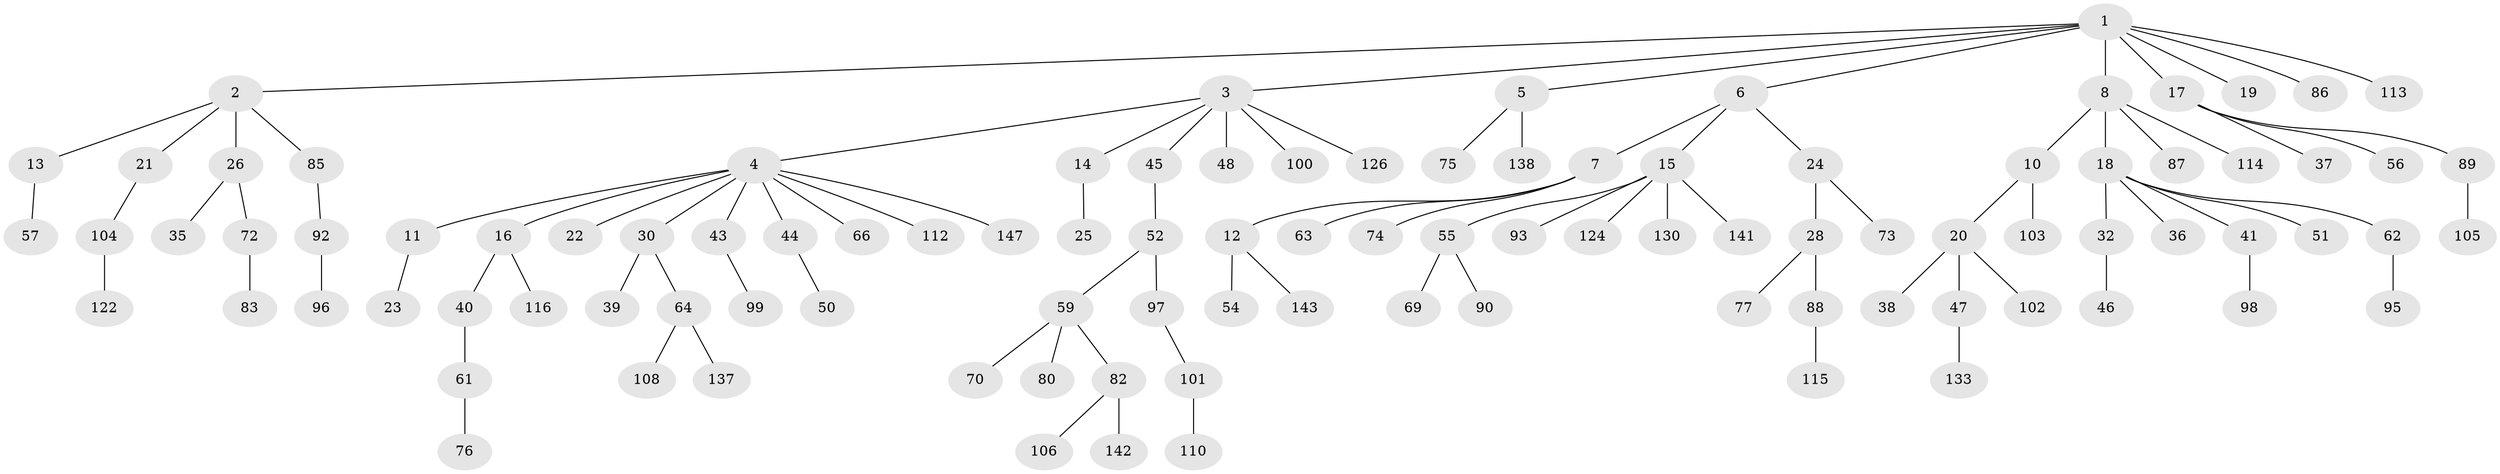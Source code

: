 // original degree distribution, {9: 0.006756756756756757, 5: 0.02702702702702703, 6: 0.02702702702702703, 3: 0.12837837837837837, 7: 0.006756756756756757, 4: 0.033783783783783786, 2: 0.2905405405405405, 1: 0.4797297297297297}
// Generated by graph-tools (version 1.1) at 2025/19/03/04/25 18:19:09]
// undirected, 103 vertices, 102 edges
graph export_dot {
graph [start="1"]
  node [color=gray90,style=filled];
  1;
  2;
  3 [super="+65+33"];
  4 [super="+9"];
  5;
  6 [super="+107+58+60"];
  7;
  8 [super="+53"];
  10;
  11;
  12;
  13;
  14;
  15 [super="+91"];
  16;
  17;
  18;
  19;
  20 [super="+71+27"];
  21 [super="+34"];
  22;
  23;
  24;
  25 [super="+29+136"];
  26;
  28;
  30;
  32;
  35 [super="+128"];
  36;
  37;
  38 [super="+78"];
  39;
  40;
  41;
  43;
  44;
  45;
  46;
  47;
  48;
  50;
  51;
  52;
  54 [super="+84"];
  55;
  56 [super="+121"];
  57;
  59 [super="+68+129+67"];
  61;
  62;
  63;
  64;
  66;
  69;
  70;
  72 [super="+118"];
  73;
  74 [super="+79"];
  75 [super="+111"];
  76;
  77;
  80 [super="+117+123"];
  82;
  83;
  85;
  86;
  87;
  88;
  89;
  90;
  92 [super="+94"];
  93;
  95;
  96 [super="+127"];
  97;
  98;
  99;
  100;
  101;
  102;
  103;
  104;
  105;
  106;
  108 [super="+109"];
  110 [super="+135"];
  112 [super="+132"];
  113;
  114 [super="+119"];
  115;
  116;
  122;
  124;
  126;
  130;
  133 [super="+134"];
  137;
  138;
  141;
  142;
  143 [super="+145"];
  147;
  1 -- 2;
  1 -- 3;
  1 -- 5;
  1 -- 6;
  1 -- 8;
  1 -- 17;
  1 -- 19;
  1 -- 86;
  1 -- 113;
  2 -- 13;
  2 -- 21;
  2 -- 26;
  2 -- 85;
  3 -- 4;
  3 -- 14;
  3 -- 100;
  3 -- 126;
  3 -- 48;
  3 -- 45;
  4 -- 11;
  4 -- 22;
  4 -- 66;
  4 -- 112;
  4 -- 16;
  4 -- 147;
  4 -- 43;
  4 -- 44;
  4 -- 30;
  5 -- 75;
  5 -- 138;
  6 -- 7;
  6 -- 15;
  6 -- 24;
  7 -- 12;
  7 -- 63;
  7 -- 74;
  8 -- 10;
  8 -- 18;
  8 -- 87;
  8 -- 114;
  10 -- 20;
  10 -- 103;
  11 -- 23;
  12 -- 54;
  12 -- 143;
  13 -- 57;
  14 -- 25;
  15 -- 55;
  15 -- 141;
  15 -- 130;
  15 -- 124;
  15 -- 93;
  16 -- 40;
  16 -- 116;
  17 -- 37;
  17 -- 56;
  17 -- 89;
  18 -- 32;
  18 -- 36;
  18 -- 41;
  18 -- 51;
  18 -- 62;
  20 -- 38;
  20 -- 47;
  20 -- 102;
  21 -- 104;
  24 -- 28;
  24 -- 73;
  26 -- 35;
  26 -- 72;
  28 -- 77;
  28 -- 88;
  30 -- 39;
  30 -- 64;
  32 -- 46;
  40 -- 61;
  41 -- 98;
  43 -- 99;
  44 -- 50;
  45 -- 52;
  47 -- 133;
  52 -- 59;
  52 -- 97;
  55 -- 69;
  55 -- 90;
  59 -- 70;
  59 -- 82;
  59 -- 80;
  61 -- 76;
  62 -- 95;
  64 -- 108;
  64 -- 137;
  72 -- 83;
  82 -- 106;
  82 -- 142;
  85 -- 92;
  88 -- 115;
  89 -- 105;
  92 -- 96;
  97 -- 101;
  101 -- 110;
  104 -- 122;
}
